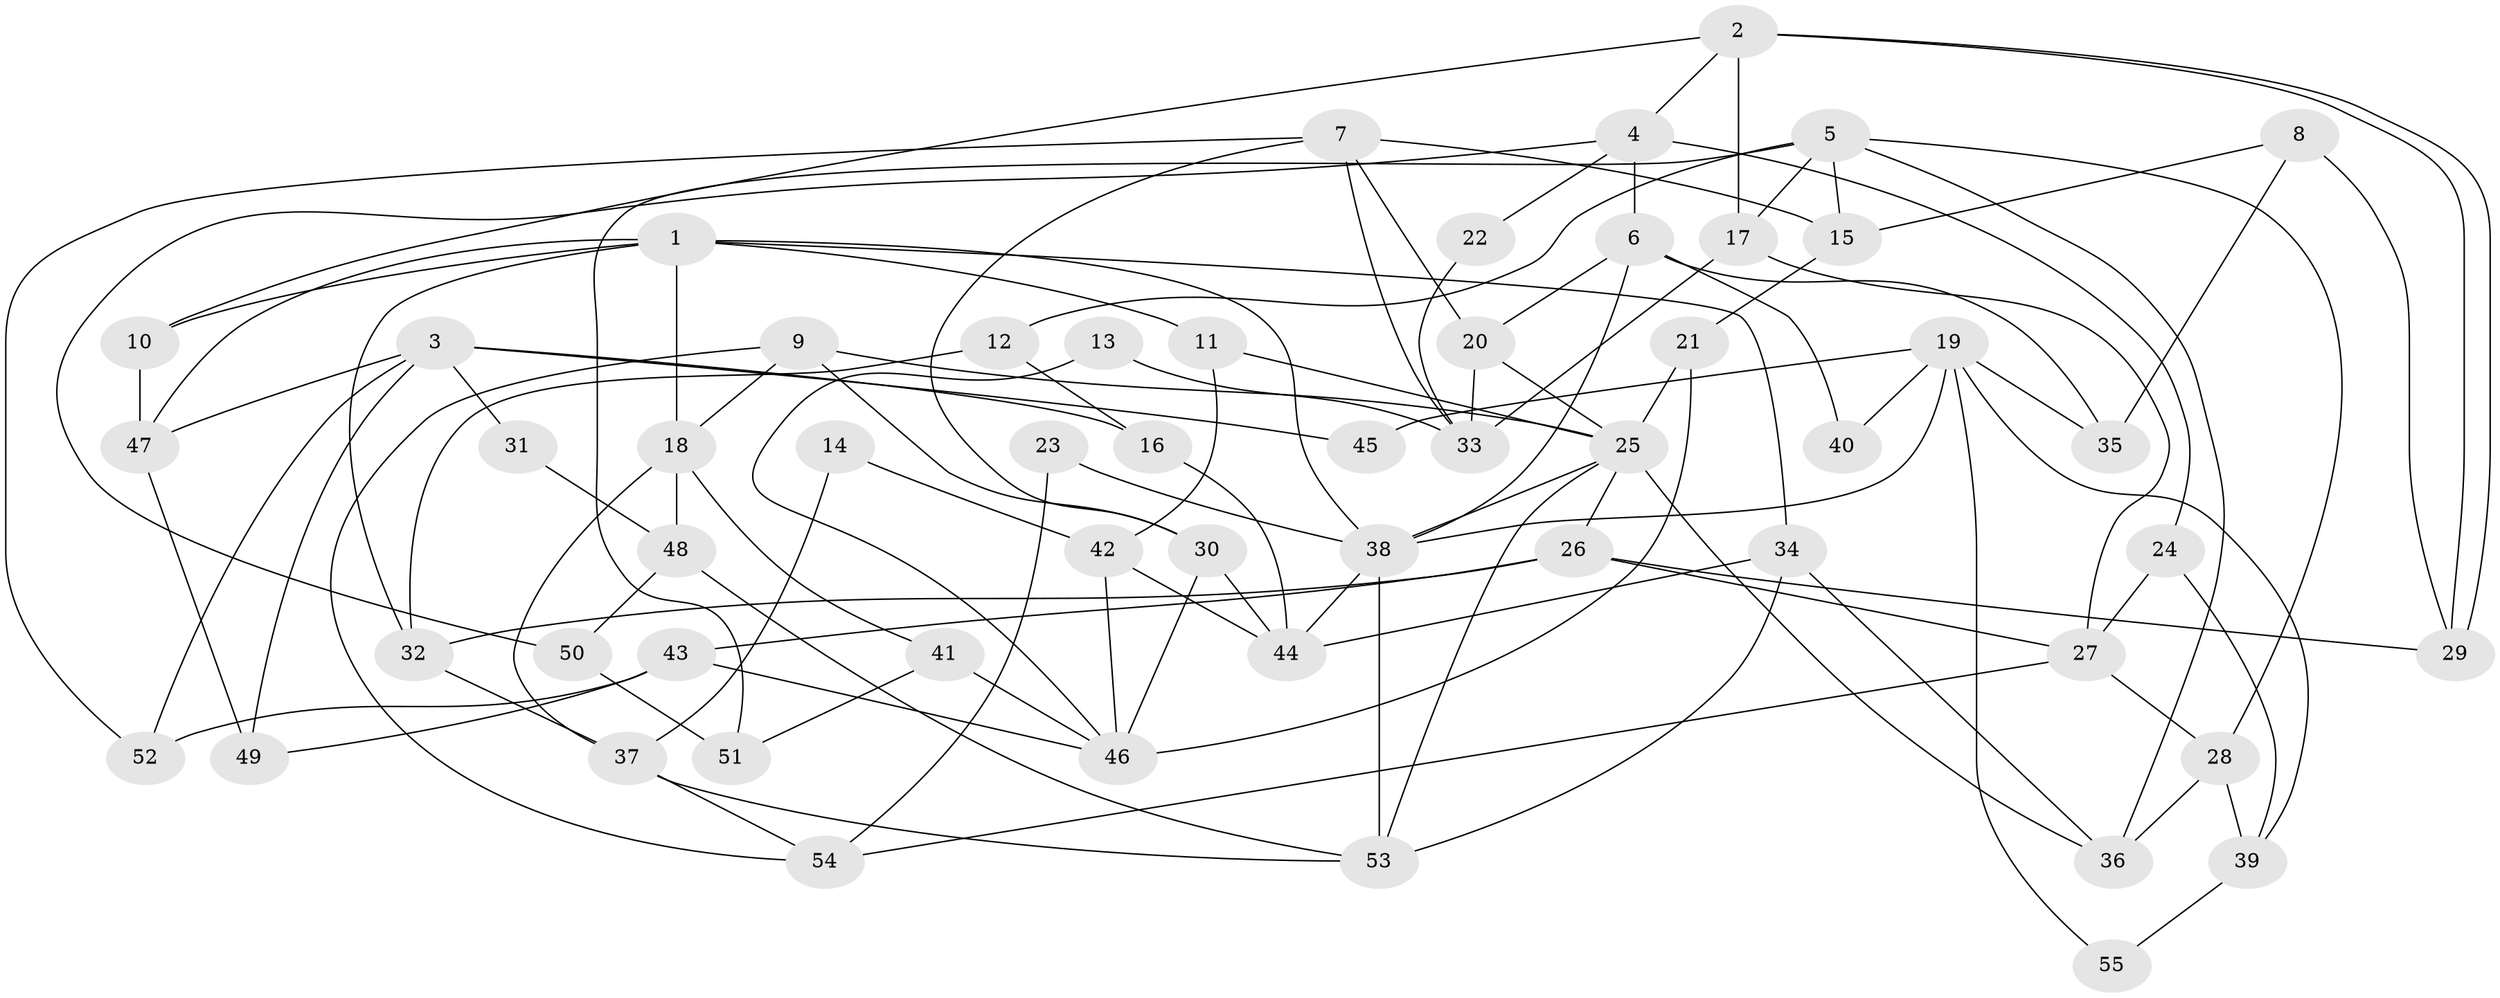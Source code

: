 // Generated by graph-tools (version 1.1) at 2025/50/03/09/25 03:50:11]
// undirected, 55 vertices, 110 edges
graph export_dot {
graph [start="1"]
  node [color=gray90,style=filled];
  1;
  2;
  3;
  4;
  5;
  6;
  7;
  8;
  9;
  10;
  11;
  12;
  13;
  14;
  15;
  16;
  17;
  18;
  19;
  20;
  21;
  22;
  23;
  24;
  25;
  26;
  27;
  28;
  29;
  30;
  31;
  32;
  33;
  34;
  35;
  36;
  37;
  38;
  39;
  40;
  41;
  42;
  43;
  44;
  45;
  46;
  47;
  48;
  49;
  50;
  51;
  52;
  53;
  54;
  55;
  1 -- 18;
  1 -- 32;
  1 -- 10;
  1 -- 11;
  1 -- 34;
  1 -- 38;
  1 -- 47;
  2 -- 29;
  2 -- 29;
  2 -- 10;
  2 -- 4;
  2 -- 17;
  3 -- 47;
  3 -- 16;
  3 -- 31;
  3 -- 45;
  3 -- 49;
  3 -- 52;
  4 -- 6;
  4 -- 22;
  4 -- 24;
  4 -- 50;
  5 -- 17;
  5 -- 28;
  5 -- 12;
  5 -- 15;
  5 -- 36;
  5 -- 51;
  6 -- 38;
  6 -- 20;
  6 -- 35;
  6 -- 40;
  7 -- 15;
  7 -- 20;
  7 -- 30;
  7 -- 33;
  7 -- 52;
  8 -- 29;
  8 -- 15;
  8 -- 35;
  9 -- 25;
  9 -- 30;
  9 -- 18;
  9 -- 54;
  10 -- 47;
  11 -- 25;
  11 -- 42;
  12 -- 32;
  12 -- 16;
  13 -- 46;
  13 -- 33;
  14 -- 37;
  14 -- 42;
  15 -- 21;
  16 -- 44;
  17 -- 27;
  17 -- 33;
  18 -- 37;
  18 -- 41;
  18 -- 48;
  19 -- 35;
  19 -- 38;
  19 -- 39;
  19 -- 40;
  19 -- 45;
  19 -- 55;
  20 -- 33;
  20 -- 25;
  21 -- 46;
  21 -- 25;
  22 -- 33;
  23 -- 54;
  23 -- 38;
  24 -- 39;
  24 -- 27;
  25 -- 36;
  25 -- 53;
  25 -- 26;
  25 -- 38;
  26 -- 43;
  26 -- 27;
  26 -- 29;
  26 -- 32;
  27 -- 28;
  27 -- 54;
  28 -- 36;
  28 -- 39;
  30 -- 46;
  30 -- 44;
  31 -- 48;
  32 -- 37;
  34 -- 44;
  34 -- 36;
  34 -- 53;
  37 -- 53;
  37 -- 54;
  38 -- 44;
  38 -- 53;
  39 -- 55;
  41 -- 51;
  41 -- 46;
  42 -- 44;
  42 -- 46;
  43 -- 46;
  43 -- 52;
  43 -- 49;
  47 -- 49;
  48 -- 53;
  48 -- 50;
  50 -- 51;
}
